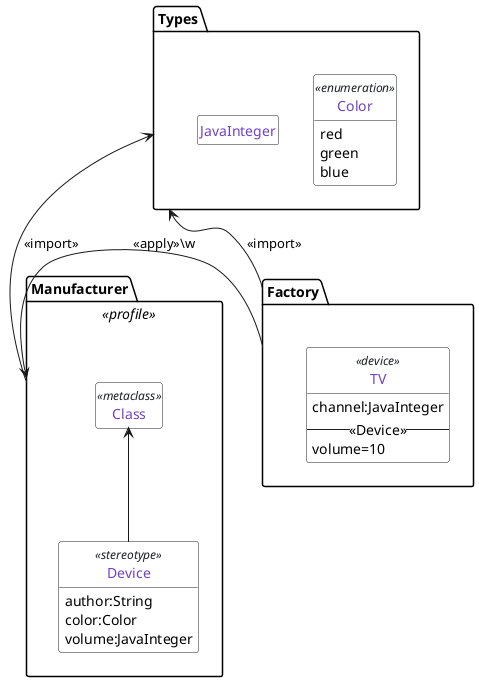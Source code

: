 @startuml
package Manufacturer <<profile>> {
    class Class <<metaclass>> 
    class Device <<stereotype>>{
        author:String 
        color:Color 
        volume:JavaInteger 
    }
    Class <-- Device 
}

package Types {
    class Color <<enumeration>> {
        red 
        green 
        blue 
    }
    class JavaInteger 
}

package Factory {
    class TV <<device>> {
        channel:JavaInteger
        -- <<Device>> --
        volume=10
    }
}

Manufacturer -[hidden]right- Factory 
Manufacturer -[hidden]up- Types 
Types -[hidden]down- Factory 
Manufacturer <-- Factory : <<apply>>\w 
Manufacturer --> Types: <<import>> 
Types <-- Factory : <<import>> 

hide circle
hide methods
hide attributes
show Device attributes
show Color attributes 
show TV attributes 

skinparam defaultFontName Source Code Pro

skinparam ClassStereotypeFontColor #1b1f23

skinparam class {
    BackgroundColor White
    BorderColor #1b1f23
    ArrowColor #1b1f23
    FontColor #6f42c1
}

skinparam note {
    BackgroundColor White
    BorderColor #1b1f23
    ArrowColor #1b1f23
    FontColor #d73a49
}


skinparam stereotype {
    FontColor #d73a49
}

@enduml 